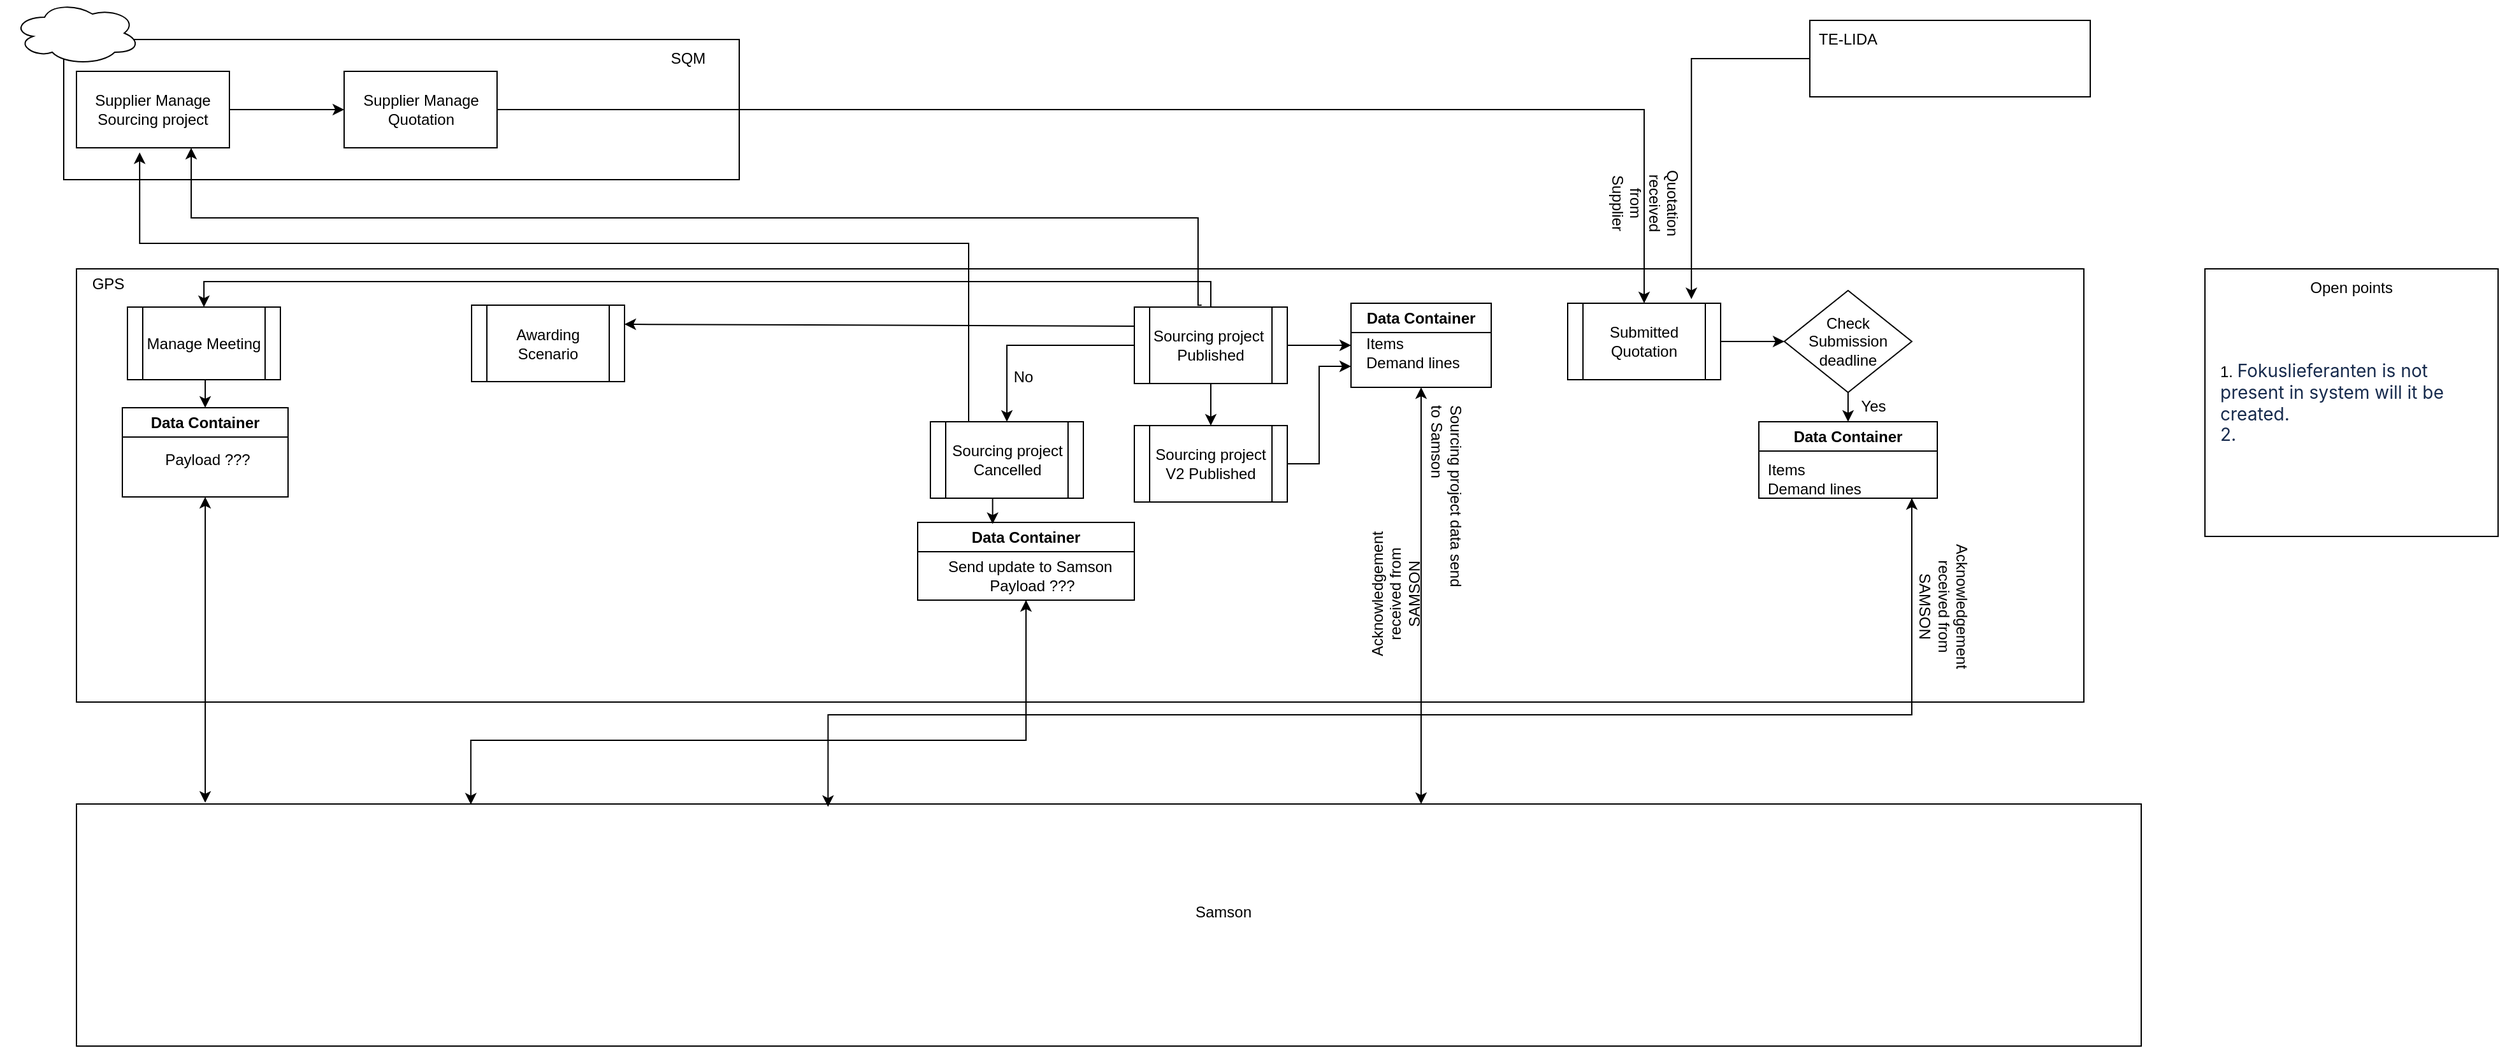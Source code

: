 <mxfile version="26.0.11">
  <diagram name="Page-1" id="dd8cIECYtLtFShTJi25j">
    <mxGraphModel dx="2610" dy="1470" grid="1" gridSize="10" guides="1" tooltips="1" connect="1" arrows="1" fold="1" page="1" pageScale="1" pageWidth="850" pageHeight="1100" math="0" shadow="0">
      <root>
        <mxCell id="0" />
        <mxCell id="1" parent="0" />
        <mxCell id="d7gIqnNGh7gK6bCU3JEa-17" value="" style="rounded=0;whiteSpace=wrap;html=1;" vertex="1" parent="1">
          <mxGeometry x="-830" y="-170" width="530" height="110" as="geometry" />
        </mxCell>
        <mxCell id="d7gIqnNGh7gK6bCU3JEa-1" value="" style="rounded=0;whiteSpace=wrap;html=1;" vertex="1" parent="1">
          <mxGeometry x="-820" y="10" width="1575" height="340" as="geometry" />
        </mxCell>
        <mxCell id="d7gIqnNGh7gK6bCU3JEa-4" value="GPS" style="text;html=1;align=center;verticalAlign=middle;whiteSpace=wrap;rounded=0;" vertex="1" parent="1">
          <mxGeometry x="-880" y="7" width="170" height="30" as="geometry" />
        </mxCell>
        <mxCell id="d7gIqnNGh7gK6bCU3JEa-108" style="edgeStyle=orthogonalEdgeStyle;rounded=0;orthogonalLoop=1;jettySize=auto;html=1;exitX=1;exitY=0.5;exitDx=0;exitDy=0;entryX=0;entryY=0.5;entryDx=0;entryDy=0;" edge="1" parent="1" source="d7gIqnNGh7gK6bCU3JEa-6" target="d7gIqnNGh7gK6bCU3JEa-72">
          <mxGeometry relative="1" as="geometry" />
        </mxCell>
        <mxCell id="d7gIqnNGh7gK6bCU3JEa-126" style="edgeStyle=orthogonalEdgeStyle;rounded=0;orthogonalLoop=1;jettySize=auto;html=1;exitX=0.5;exitY=0;exitDx=0;exitDy=0;entryX=0.5;entryY=0;entryDx=0;entryDy=0;" edge="1" parent="1" source="d7gIqnNGh7gK6bCU3JEa-6" target="d7gIqnNGh7gK6bCU3JEa-122">
          <mxGeometry relative="1" as="geometry" />
        </mxCell>
        <mxCell id="d7gIqnNGh7gK6bCU3JEa-135" style="edgeStyle=orthogonalEdgeStyle;rounded=0;orthogonalLoop=1;jettySize=auto;html=1;exitX=0.44;exitY=-0.024;exitDx=0;exitDy=0;entryX=0.75;entryY=1;entryDx=0;entryDy=0;exitPerimeter=0;" edge="1" parent="1" source="d7gIqnNGh7gK6bCU3JEa-6" target="d7gIqnNGh7gK6bCU3JEa-23">
          <mxGeometry relative="1" as="geometry">
            <Array as="points">
              <mxPoint x="60" y="39" />
              <mxPoint x="60" y="-30" />
              <mxPoint x="-730" y="-30" />
            </Array>
          </mxGeometry>
        </mxCell>
        <mxCell id="d7gIqnNGh7gK6bCU3JEa-147" style="edgeStyle=orthogonalEdgeStyle;rounded=0;orthogonalLoop=1;jettySize=auto;html=1;exitX=0.5;exitY=1;exitDx=0;exitDy=0;entryX=0.5;entryY=0;entryDx=0;entryDy=0;" edge="1" parent="1" source="d7gIqnNGh7gK6bCU3JEa-6" target="d7gIqnNGh7gK6bCU3JEa-145">
          <mxGeometry relative="1" as="geometry" />
        </mxCell>
        <mxCell id="d7gIqnNGh7gK6bCU3JEa-6" value="Sourcing project&amp;nbsp;&lt;div&gt;Published&lt;/div&gt;" style="shape=process;whiteSpace=wrap;html=1;backgroundOutline=1;" vertex="1" parent="1">
          <mxGeometry x="10" y="40" width="120" height="60" as="geometry" />
        </mxCell>
        <mxCell id="d7gIqnNGh7gK6bCU3JEa-18" value="" style="ellipse;shape=cloud;whiteSpace=wrap;html=1;" vertex="1" parent="1">
          <mxGeometry x="-870" y="-200" width="100" height="50" as="geometry" />
        </mxCell>
        <mxCell id="d7gIqnNGh7gK6bCU3JEa-37" style="edgeStyle=orthogonalEdgeStyle;rounded=0;orthogonalLoop=1;jettySize=auto;html=1;entryX=0;entryY=0.5;entryDx=0;entryDy=0;" edge="1" parent="1" source="d7gIqnNGh7gK6bCU3JEa-23" target="d7gIqnNGh7gK6bCU3JEa-24">
          <mxGeometry relative="1" as="geometry" />
        </mxCell>
        <mxCell id="d7gIqnNGh7gK6bCU3JEa-23" value="" style="rounded=0;whiteSpace=wrap;html=1;" vertex="1" parent="1">
          <mxGeometry x="-820" y="-145" width="120" height="60" as="geometry" />
        </mxCell>
        <mxCell id="d7gIqnNGh7gK6bCU3JEa-25" value="Supplier Manage Sourcing project" style="text;html=1;align=center;verticalAlign=middle;whiteSpace=wrap;rounded=0;" vertex="1" parent="1">
          <mxGeometry x="-810" y="-130" width="100" height="30" as="geometry" />
        </mxCell>
        <mxCell id="d7gIqnNGh7gK6bCU3JEa-35" value="" style="group" vertex="1" connectable="0" parent="1">
          <mxGeometry x="-610" y="-145" width="120" height="60" as="geometry" />
        </mxCell>
        <mxCell id="d7gIqnNGh7gK6bCU3JEa-24" value="" style="rounded=0;whiteSpace=wrap;html=1;" vertex="1" parent="d7gIqnNGh7gK6bCU3JEa-35">
          <mxGeometry width="120" height="60" as="geometry" />
        </mxCell>
        <mxCell id="d7gIqnNGh7gK6bCU3JEa-26" value="Supplier Manage Quotation" style="text;html=1;align=center;verticalAlign=middle;whiteSpace=wrap;rounded=0;" vertex="1" parent="d7gIqnNGh7gK6bCU3JEa-35">
          <mxGeometry x="7.5" y="15" width="105" height="30" as="geometry" />
        </mxCell>
        <mxCell id="d7gIqnNGh7gK6bCU3JEa-56" value="" style="rounded=0;whiteSpace=wrap;html=1;" vertex="1" parent="1">
          <mxGeometry x="-820" y="430" width="1620" height="190" as="geometry" />
        </mxCell>
        <mxCell id="d7gIqnNGh7gK6bCU3JEa-68" value="Samson" style="text;html=1;align=center;verticalAlign=middle;whiteSpace=wrap;rounded=0;" vertex="1" parent="1">
          <mxGeometry x="-50" y="500" width="260" height="30" as="geometry" />
        </mxCell>
        <mxCell id="d7gIqnNGh7gK6bCU3JEa-76" value="" style="group" vertex="1" connectable="0" parent="1">
          <mxGeometry x="520" y="27" width="100" height="80" as="geometry" />
        </mxCell>
        <mxCell id="d7gIqnNGh7gK6bCU3JEa-77" value="" style="group" vertex="1" connectable="0" parent="d7gIqnNGh7gK6bCU3JEa-76">
          <mxGeometry width="100" height="80" as="geometry" />
        </mxCell>
        <mxCell id="d7gIqnNGh7gK6bCU3JEa-44" value="" style="rhombus;whiteSpace=wrap;html=1;" vertex="1" parent="d7gIqnNGh7gK6bCU3JEa-77">
          <mxGeometry width="100" height="80" as="geometry" />
        </mxCell>
        <mxCell id="d7gIqnNGh7gK6bCU3JEa-54" value="Check Submission deadline" style="text;html=1;align=center;verticalAlign=middle;whiteSpace=wrap;rounded=0;" vertex="1" parent="d7gIqnNGh7gK6bCU3JEa-77">
          <mxGeometry x="20" y="25" width="60" height="30" as="geometry" />
        </mxCell>
        <mxCell id="d7gIqnNGh7gK6bCU3JEa-79" value="" style="endArrow=classic;startArrow=classic;html=1;rounded=0;entryX=0.5;entryY=1;entryDx=0;entryDy=0;" edge="1" parent="1" target="d7gIqnNGh7gK6bCU3JEa-72">
          <mxGeometry width="50" height="50" relative="1" as="geometry">
            <mxPoint x="235" y="430" as="sourcePoint" />
            <mxPoint x="470" y="230" as="targetPoint" />
            <Array as="points">
              <mxPoint x="235" y="330" />
            </Array>
          </mxGeometry>
        </mxCell>
        <mxCell id="d7gIqnNGh7gK6bCU3JEa-80" value="Sourcing project data send to Samson" style="text;html=1;align=left;verticalAlign=middle;whiteSpace=wrap;rounded=0;rotation=90;" vertex="1" parent="1">
          <mxGeometry x="180" y="175" width="150" height="30" as="geometry" />
        </mxCell>
        <mxCell id="d7gIqnNGh7gK6bCU3JEa-81" value="Acknowledgement received from SAMSON" style="text;html=1;align=center;verticalAlign=middle;whiteSpace=wrap;rounded=0;rotation=90;" vertex="1" parent="1">
          <mxGeometry x="580" y="260" width="130" height="30" as="geometry" />
        </mxCell>
        <mxCell id="d7gIqnNGh7gK6bCU3JEa-86" value="Data Container" style="swimlane;whiteSpace=wrap;html=1;" vertex="1" parent="1">
          <mxGeometry x="500" y="130" width="140" height="60" as="geometry" />
        </mxCell>
        <mxCell id="d7gIqnNGh7gK6bCU3JEa-87" value="Items&amp;nbsp;&lt;div&gt;Demand lines&lt;/div&gt;" style="text;html=1;align=left;verticalAlign=middle;whiteSpace=wrap;rounded=0;" vertex="1" parent="d7gIqnNGh7gK6bCU3JEa-86">
          <mxGeometry x="5" y="30" width="90" height="30" as="geometry" />
        </mxCell>
        <mxCell id="d7gIqnNGh7gK6bCU3JEa-91" value="" style="rounded=0;whiteSpace=wrap;html=1;" vertex="1" parent="1">
          <mxGeometry x="850" y="10" width="230" height="210" as="geometry" />
        </mxCell>
        <mxCell id="d7gIqnNGh7gK6bCU3JEa-92" value="Open points" style="text;html=1;align=center;verticalAlign=middle;whiteSpace=wrap;rounded=0;" vertex="1" parent="1">
          <mxGeometry x="875" y="10" width="180" height="30" as="geometry" />
        </mxCell>
        <mxCell id="d7gIqnNGh7gK6bCU3JEa-93" value="1.&amp;nbsp;&lt;span style=&quot;color: rgb(23, 43, 77); font-family: -apple-system, BlinkMacSystemFont, &amp;quot;Segoe UI&amp;quot;, Roboto, Oxygen, Ubuntu, &amp;quot;Fira Sans&amp;quot;, &amp;quot;Droid Sans&amp;quot;, &amp;quot;Helvetica Neue&amp;quot;, sans-serif; font-size: 14px; background-color: rgb(255, 255, 255);&quot;&gt;Fokuslieferanten is not present in system will it be created.&amp;nbsp;&lt;/span&gt;&lt;div&gt;&lt;span style=&quot;color: rgb(23, 43, 77); font-family: -apple-system, BlinkMacSystemFont, &amp;quot;Segoe UI&amp;quot;, Roboto, Oxygen, Ubuntu, &amp;quot;Fira Sans&amp;quot;, &amp;quot;Droid Sans&amp;quot;, &amp;quot;Helvetica Neue&amp;quot;, sans-serif; font-size: 14px; background-color: rgb(255, 255, 255);&quot;&gt;2.&amp;nbsp;&lt;/span&gt;&lt;/div&gt;" style="text;html=1;align=left;verticalAlign=middle;whiteSpace=wrap;rounded=0;" vertex="1" parent="1">
          <mxGeometry x="860" y="10" width="210" height="210" as="geometry" />
        </mxCell>
        <mxCell id="d7gIqnNGh7gK6bCU3JEa-94" value="" style="shape=process;whiteSpace=wrap;html=1;backgroundOutline=1;" vertex="1" parent="1">
          <mxGeometry x="-150" y="130" width="120" height="60" as="geometry" />
        </mxCell>
        <mxCell id="d7gIqnNGh7gK6bCU3JEa-95" value="" style="endArrow=classic;html=1;rounded=0;entryX=0.5;entryY=0;entryDx=0;entryDy=0;exitX=0;exitY=0.5;exitDx=0;exitDy=0;" edge="1" parent="1" source="d7gIqnNGh7gK6bCU3JEa-6" target="d7gIqnNGh7gK6bCU3JEa-94">
          <mxGeometry width="50" height="50" relative="1" as="geometry">
            <mxPoint x="190" y="210" as="sourcePoint" />
            <mxPoint x="240" y="160" as="targetPoint" />
            <Array as="points">
              <mxPoint x="-90" y="70" />
            </Array>
          </mxGeometry>
        </mxCell>
        <mxCell id="d7gIqnNGh7gK6bCU3JEa-96" value="Sourcing project Cancelled" style="text;html=1;align=center;verticalAlign=middle;whiteSpace=wrap;rounded=0;" vertex="1" parent="1">
          <mxGeometry x="-142.5" y="145" width="105" height="30" as="geometry" />
        </mxCell>
        <mxCell id="d7gIqnNGh7gK6bCU3JEa-97" value="Data Container" style="swimlane;whiteSpace=wrap;html=1;" vertex="1" parent="1">
          <mxGeometry x="-160" y="209" width="170" height="61" as="geometry" />
        </mxCell>
        <mxCell id="d7gIqnNGh7gK6bCU3JEa-98" value="Send update to Samson&amp;nbsp;&lt;div&gt;Payload ???&lt;/div&gt;" style="text;html=1;align=center;verticalAlign=middle;whiteSpace=wrap;rounded=0;" vertex="1" parent="1">
          <mxGeometry x="-150" y="236" width="160" height="30" as="geometry" />
        </mxCell>
        <mxCell id="d7gIqnNGh7gK6bCU3JEa-99" style="edgeStyle=orthogonalEdgeStyle;rounded=0;orthogonalLoop=1;jettySize=auto;html=1;entryX=0.346;entryY=0.02;entryDx=0;entryDy=0;entryPerimeter=0;" edge="1" parent="1" target="d7gIqnNGh7gK6bCU3JEa-97">
          <mxGeometry relative="1" as="geometry">
            <mxPoint x="-91" y="190" as="sourcePoint" />
          </mxGeometry>
        </mxCell>
        <mxCell id="d7gIqnNGh7gK6bCU3JEa-100" style="edgeStyle=orthogonalEdgeStyle;rounded=0;orthogonalLoop=1;jettySize=auto;html=1;exitX=0.5;exitY=1;exitDx=0;exitDy=0;entryX=0.191;entryY=0.002;entryDx=0;entryDy=0;entryPerimeter=0;" edge="1" parent="1" source="d7gIqnNGh7gK6bCU3JEa-97" target="d7gIqnNGh7gK6bCU3JEa-56">
          <mxGeometry relative="1" as="geometry">
            <Array as="points">
              <mxPoint x="-75" y="380" />
              <mxPoint x="-511" y="380" />
            </Array>
          </mxGeometry>
        </mxCell>
        <mxCell id="d7gIqnNGh7gK6bCU3JEa-72" value="Data Container" style="swimlane;whiteSpace=wrap;html=1;" vertex="1" parent="1">
          <mxGeometry x="180" y="37" width="110" height="66" as="geometry" />
        </mxCell>
        <mxCell id="d7gIqnNGh7gK6bCU3JEa-74" value="Items&amp;nbsp;&lt;div&gt;Demand lines&lt;/div&gt;" style="text;html=1;align=left;verticalAlign=middle;whiteSpace=wrap;rounded=0;" vertex="1" parent="d7gIqnNGh7gK6bCU3JEa-72">
          <mxGeometry x="10" y="24" width="90" height="30" as="geometry" />
        </mxCell>
        <mxCell id="d7gIqnNGh7gK6bCU3JEa-112" style="edgeStyle=orthogonalEdgeStyle;rounded=0;orthogonalLoop=1;jettySize=auto;html=1;entryX=0;entryY=0.5;entryDx=0;entryDy=0;" edge="1" parent="1" source="d7gIqnNGh7gK6bCU3JEa-110" target="d7gIqnNGh7gK6bCU3JEa-44">
          <mxGeometry relative="1" as="geometry" />
        </mxCell>
        <mxCell id="d7gIqnNGh7gK6bCU3JEa-110" value="Submitted Quotation" style="shape=process;whiteSpace=wrap;html=1;backgroundOutline=1;" vertex="1" parent="1">
          <mxGeometry x="350" y="37" width="120" height="60" as="geometry" />
        </mxCell>
        <mxCell id="d7gIqnNGh7gK6bCU3JEa-113" style="edgeStyle=orthogonalEdgeStyle;rounded=0;orthogonalLoop=1;jettySize=auto;html=1;exitX=0.5;exitY=1;exitDx=0;exitDy=0;entryX=0.5;entryY=0;entryDx=0;entryDy=0;" edge="1" parent="1" source="d7gIqnNGh7gK6bCU3JEa-44" target="d7gIqnNGh7gK6bCU3JEa-86">
          <mxGeometry relative="1" as="geometry" />
        </mxCell>
        <mxCell id="d7gIqnNGh7gK6bCU3JEa-116" style="edgeStyle=orthogonalEdgeStyle;rounded=0;orthogonalLoop=1;jettySize=auto;html=1;entryX=0.364;entryY=0.012;entryDx=0;entryDy=0;entryPerimeter=0;" edge="1" parent="1" source="d7gIqnNGh7gK6bCU3JEa-86" target="d7gIqnNGh7gK6bCU3JEa-56">
          <mxGeometry relative="1" as="geometry">
            <Array as="points">
              <mxPoint x="620" y="360" />
              <mxPoint x="-230" y="360" />
            </Array>
          </mxGeometry>
        </mxCell>
        <mxCell id="d7gIqnNGh7gK6bCU3JEa-117" value="Yes" style="text;html=1;align=center;verticalAlign=middle;whiteSpace=wrap;rounded=0;" vertex="1" parent="1">
          <mxGeometry x="560" y="103" width="60" height="30" as="geometry" />
        </mxCell>
        <mxCell id="d7gIqnNGh7gK6bCU3JEa-118" value="Quotation received from Supplier" style="text;html=1;align=center;verticalAlign=middle;whiteSpace=wrap;rounded=0;rotation=90;" vertex="1" parent="1">
          <mxGeometry x="384" y="-54" width="55" height="25" as="geometry" />
        </mxCell>
        <mxCell id="d7gIqnNGh7gK6bCU3JEa-119" value="" style="endArrow=classic;html=1;rounded=0;" edge="1" parent="1">
          <mxGeometry width="50" height="50" relative="1" as="geometry">
            <mxPoint x="-75" y="310" as="sourcePoint" />
            <mxPoint x="-75" y="270" as="targetPoint" />
          </mxGeometry>
        </mxCell>
        <mxCell id="d7gIqnNGh7gK6bCU3JEa-120" value="" style="endArrow=classic;html=1;rounded=0;" edge="1" parent="1">
          <mxGeometry width="50" height="50" relative="1" as="geometry">
            <mxPoint x="620" y="220" as="sourcePoint" />
            <mxPoint x="620" y="190" as="targetPoint" />
          </mxGeometry>
        </mxCell>
        <mxCell id="d7gIqnNGh7gK6bCU3JEa-121" value="SQM" style="text;html=1;align=center;verticalAlign=middle;whiteSpace=wrap;rounded=0;" vertex="1" parent="1">
          <mxGeometry x="-370" y="-170" width="60" height="30" as="geometry" />
        </mxCell>
        <mxCell id="d7gIqnNGh7gK6bCU3JEa-142" style="edgeStyle=orthogonalEdgeStyle;rounded=0;orthogonalLoop=1;jettySize=auto;html=1;exitX=0.5;exitY=1;exitDx=0;exitDy=0;entryX=0.5;entryY=0;entryDx=0;entryDy=0;" edge="1" parent="1" source="d7gIqnNGh7gK6bCU3JEa-122" target="d7gIqnNGh7gK6bCU3JEa-141">
          <mxGeometry relative="1" as="geometry" />
        </mxCell>
        <mxCell id="d7gIqnNGh7gK6bCU3JEa-122" value="Manage Meeting" style="shape=process;whiteSpace=wrap;html=1;backgroundOutline=1;" vertex="1" parent="1">
          <mxGeometry x="-780" y="40" width="120" height="57" as="geometry" />
        </mxCell>
        <mxCell id="d7gIqnNGh7gK6bCU3JEa-123" value="Awarding Scenario" style="shape=process;whiteSpace=wrap;html=1;backgroundOutline=1;" vertex="1" parent="1">
          <mxGeometry x="-510" y="38.5" width="120" height="60" as="geometry" />
        </mxCell>
        <mxCell id="d7gIqnNGh7gK6bCU3JEa-133" value="No" style="text;html=1;align=center;verticalAlign=middle;whiteSpace=wrap;rounded=0;" vertex="1" parent="1">
          <mxGeometry x="-107" y="80" width="60" height="30" as="geometry" />
        </mxCell>
        <mxCell id="d7gIqnNGh7gK6bCU3JEa-136" style="edgeStyle=orthogonalEdgeStyle;rounded=0;orthogonalLoop=1;jettySize=auto;html=1;exitX=0.25;exitY=0;exitDx=0;exitDy=0;entryX=0.413;entryY=1.06;entryDx=0;entryDy=0;entryPerimeter=0;" edge="1" parent="1" source="d7gIqnNGh7gK6bCU3JEa-94" target="d7gIqnNGh7gK6bCU3JEa-23">
          <mxGeometry relative="1" as="geometry">
            <Array as="points">
              <mxPoint x="-120" y="-10" />
              <mxPoint x="-770" y="-10" />
            </Array>
          </mxGeometry>
        </mxCell>
        <mxCell id="d7gIqnNGh7gK6bCU3JEa-137" style="edgeStyle=orthogonalEdgeStyle;rounded=0;orthogonalLoop=1;jettySize=auto;html=1;entryX=0.5;entryY=0;entryDx=0;entryDy=0;" edge="1" parent="1" source="d7gIqnNGh7gK6bCU3JEa-24" target="d7gIqnNGh7gK6bCU3JEa-110">
          <mxGeometry relative="1" as="geometry" />
        </mxCell>
        <mxCell id="d7gIqnNGh7gK6bCU3JEa-139" value="Acknowledgement received from SAMSON" style="text;html=1;align=center;verticalAlign=middle;whiteSpace=wrap;rounded=0;rotation=270;" vertex="1" parent="1">
          <mxGeometry x="150" y="250" width="130" height="30" as="geometry" />
        </mxCell>
        <mxCell id="d7gIqnNGh7gK6bCU3JEa-141" value="Data Container" style="swimlane;whiteSpace=wrap;html=1;" vertex="1" parent="1">
          <mxGeometry x="-784" y="119" width="130" height="70" as="geometry" />
        </mxCell>
        <mxCell id="d7gIqnNGh7gK6bCU3JEa-143" value="Payload ???" style="text;html=1;align=center;verticalAlign=middle;whiteSpace=wrap;rounded=0;" vertex="1" parent="d7gIqnNGh7gK6bCU3JEa-141">
          <mxGeometry x="14" y="26" width="106" height="30" as="geometry" />
        </mxCell>
        <mxCell id="d7gIqnNGh7gK6bCU3JEa-144" value="" style="endArrow=classic;startArrow=classic;html=1;rounded=0;entryX=0.5;entryY=1;entryDx=0;entryDy=0;" edge="1" parent="1" target="d7gIqnNGh7gK6bCU3JEa-141">
          <mxGeometry width="50" height="50" relative="1" as="geometry">
            <mxPoint x="-719" y="429" as="sourcePoint" />
            <mxPoint x="-719" y="198" as="targetPoint" />
          </mxGeometry>
        </mxCell>
        <mxCell id="d7gIqnNGh7gK6bCU3JEa-148" style="edgeStyle=orthogonalEdgeStyle;rounded=0;orthogonalLoop=1;jettySize=auto;html=1;entryX=0;entryY=0.75;entryDx=0;entryDy=0;" edge="1" parent="1" source="d7gIqnNGh7gK6bCU3JEa-145" target="d7gIqnNGh7gK6bCU3JEa-72">
          <mxGeometry relative="1" as="geometry" />
        </mxCell>
        <mxCell id="d7gIqnNGh7gK6bCU3JEa-145" value="Sourcing project V2 Published" style="shape=process;whiteSpace=wrap;html=1;backgroundOutline=1;" vertex="1" parent="1">
          <mxGeometry x="10" y="133" width="120" height="60" as="geometry" />
        </mxCell>
        <mxCell id="d7gIqnNGh7gK6bCU3JEa-154" value="" style="endArrow=classic;html=1;rounded=0;entryX=1;entryY=0.25;entryDx=0;entryDy=0;exitX=0;exitY=0.25;exitDx=0;exitDy=0;" edge="1" parent="1" source="d7gIqnNGh7gK6bCU3JEa-6" target="d7gIqnNGh7gK6bCU3JEa-123">
          <mxGeometry width="50" height="50" relative="1" as="geometry">
            <mxPoint x="-140" y="180" as="sourcePoint" />
            <mxPoint x="-90" y="130" as="targetPoint" />
          </mxGeometry>
        </mxCell>
        <mxCell id="d7gIqnNGh7gK6bCU3JEa-155" value="" style="rounded=0;whiteSpace=wrap;html=1;" vertex="1" parent="1">
          <mxGeometry x="540" y="-185" width="220" height="60" as="geometry" />
        </mxCell>
        <mxCell id="d7gIqnNGh7gK6bCU3JEa-156" value="TE-LIDA" style="text;html=1;align=center;verticalAlign=middle;whiteSpace=wrap;rounded=0;" vertex="1" parent="1">
          <mxGeometry x="540" y="-185" width="60" height="30" as="geometry" />
        </mxCell>
        <mxCell id="d7gIqnNGh7gK6bCU3JEa-157" style="edgeStyle=orthogonalEdgeStyle;rounded=0;orthogonalLoop=1;jettySize=auto;html=1;entryX=0.809;entryY=-0.054;entryDx=0;entryDy=0;entryPerimeter=0;" edge="1" parent="1" source="d7gIqnNGh7gK6bCU3JEa-155" target="d7gIqnNGh7gK6bCU3JEa-110">
          <mxGeometry relative="1" as="geometry" />
        </mxCell>
      </root>
    </mxGraphModel>
  </diagram>
</mxfile>
